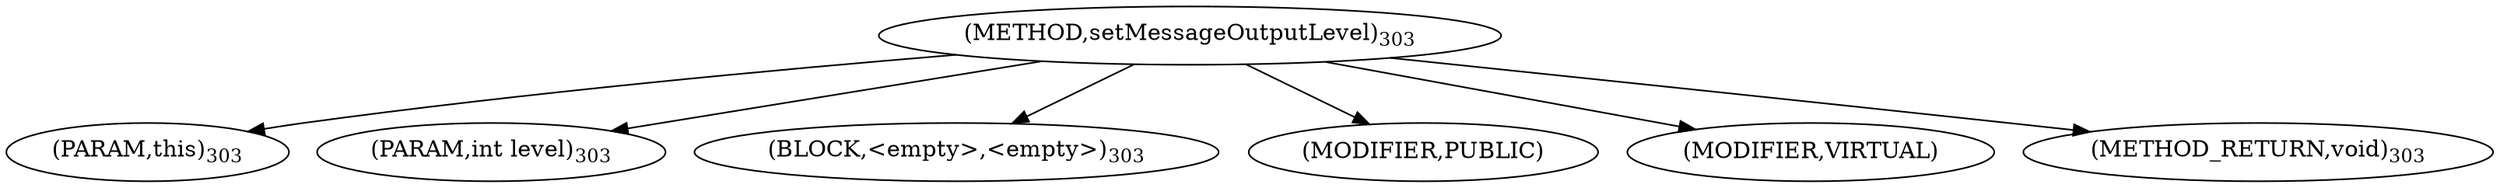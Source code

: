 digraph "setMessageOutputLevel" {  
"723" [label = <(METHOD,setMessageOutputLevel)<SUB>303</SUB>> ]
"724" [label = <(PARAM,this)<SUB>303</SUB>> ]
"725" [label = <(PARAM,int level)<SUB>303</SUB>> ]
"726" [label = <(BLOCK,&lt;empty&gt;,&lt;empty&gt;)<SUB>303</SUB>> ]
"727" [label = <(MODIFIER,PUBLIC)> ]
"728" [label = <(MODIFIER,VIRTUAL)> ]
"729" [label = <(METHOD_RETURN,void)<SUB>303</SUB>> ]
  "723" -> "724" 
  "723" -> "725" 
  "723" -> "726" 
  "723" -> "727" 
  "723" -> "728" 
  "723" -> "729" 
}
